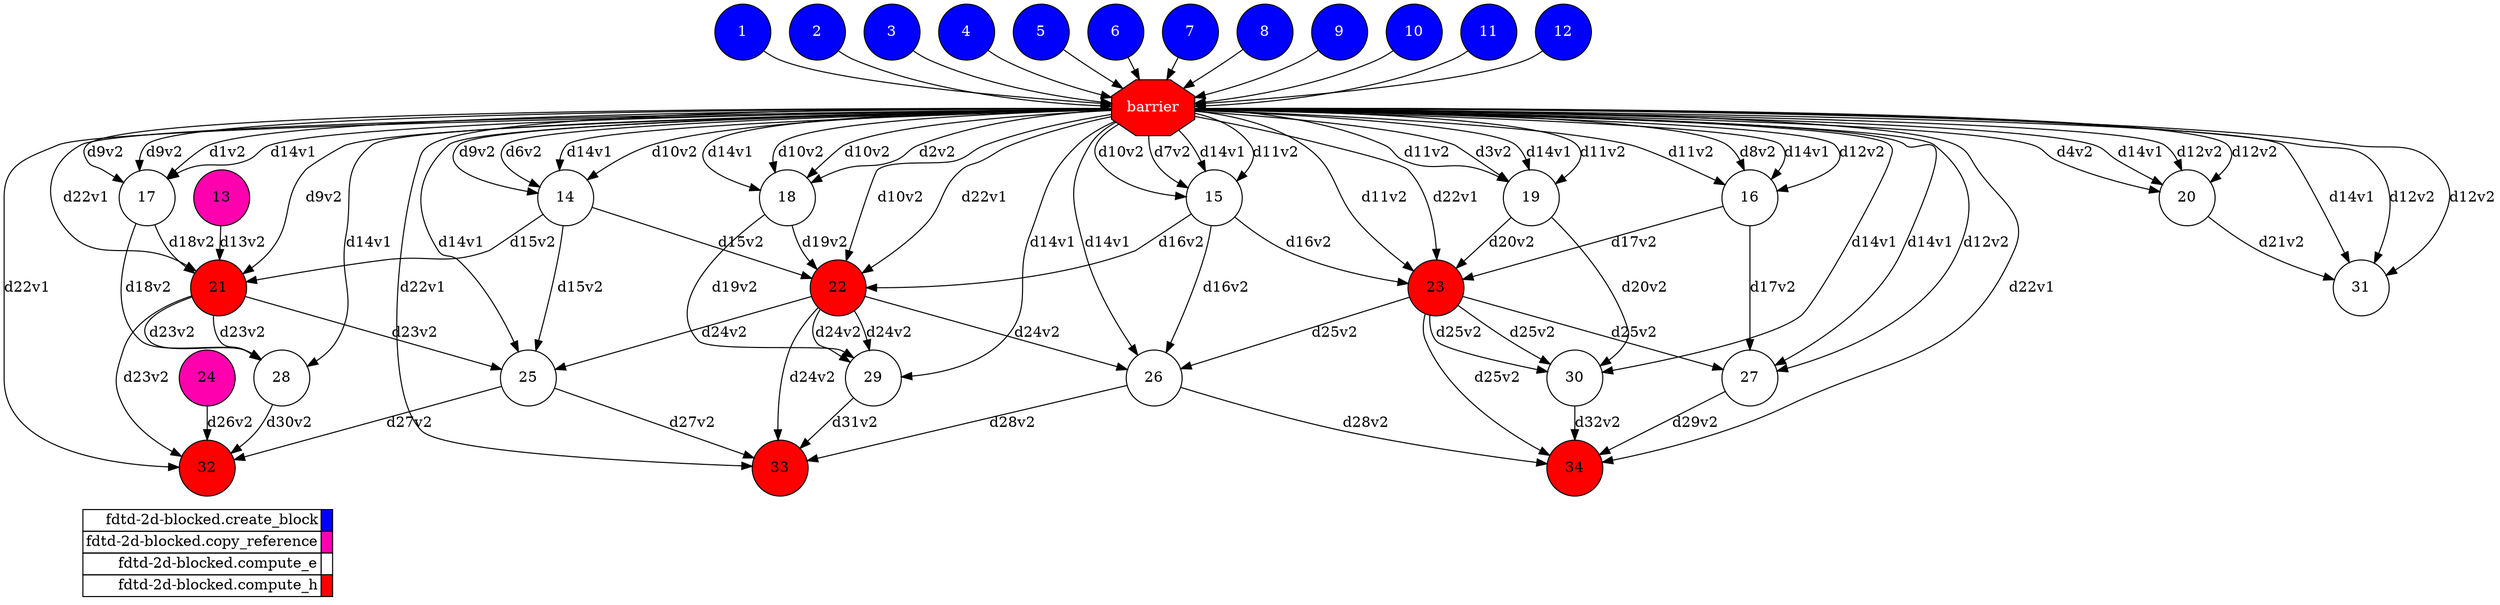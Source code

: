 digraph {
  rankdir=TB;
  labeljust="l";
  subgraph dependence_graph {
    ranksep=0.20;
    node[height=0.75];

1[shape=circle, style=filled fillcolor="#0000ff" fontcolor="#ffffff"];
2[shape=circle, style=filled fillcolor="#0000ff" fontcolor="#ffffff"];
3[shape=circle, style=filled fillcolor="#0000ff" fontcolor="#ffffff"];
4[shape=circle, style=filled fillcolor="#0000ff" fontcolor="#ffffff"];
5[shape=circle, style=filled fillcolor="#0000ff" fontcolor="#ffffff"];
6[shape=circle, style=filled fillcolor="#0000ff" fontcolor="#ffffff"];
7[shape=circle, style=filled fillcolor="#0000ff" fontcolor="#ffffff"];
8[shape=circle, style=filled fillcolor="#0000ff" fontcolor="#ffffff"];
9[shape=circle, style=filled fillcolor="#0000ff" fontcolor="#ffffff"];
10[shape=circle, style=filled fillcolor="#0000ff" fontcolor="#ffffff"];
11[shape=circle, style=filled fillcolor="#0000ff" fontcolor="#ffffff"];
12[shape=circle, style=filled fillcolor="#0000ff" fontcolor="#ffffff"];
Synchro1[label="barrier", shape=octagon, style=filled fillcolor="#ff0000" fontcolor="#FFFFFF"];
1 -> Synchro1;
12 -> Synchro1;
4 -> Synchro1;
6 -> Synchro1;
3 -> Synchro1;
5 -> Synchro1;
2 -> Synchro1;
8 -> Synchro1;
9 -> Synchro1;
7 -> Synchro1;
10 -> Synchro1;
11 -> Synchro1;
13[shape=circle, style=filled fillcolor="#ff00ae" fontcolor="#000000"];
14[shape=circle, style=filled fillcolor="#ffffff" fontcolor="#000000"];
Synchro1 -> 14[ label="d6v2" ];
Synchro1 -> 14[ label="d14v1" ];
Synchro1 -> 14[ label="d10v2" ];
Synchro1 -> 14[ label="d9v2" ];
15[shape=circle, style=filled fillcolor="#ffffff" fontcolor="#000000"];
Synchro1 -> 15[ label="d7v2" ];
Synchro1 -> 15[ label="d14v1" ];
Synchro1 -> 15[ label="d11v2" ];
Synchro1 -> 15[ label="d10v2" ];
16[shape=circle, style=filled fillcolor="#ffffff" fontcolor="#000000"];
Synchro1 -> 16[ label="d8v2" ];
Synchro1 -> 16[ label="d14v1" ];
Synchro1 -> 16[ label="d12v2" ];
Synchro1 -> 16[ label="d11v2" ];
17[shape=circle, style=filled fillcolor="#ffffff" fontcolor="#000000"];
Synchro1 -> 17[ label="d1v2" ];
Synchro1 -> 17[ label="d14v1" ];
Synchro1 -> 17[ label="d9v2" ];
Synchro1 -> 17[ label="d9v2" ];
18[shape=circle, style=filled fillcolor="#ffffff" fontcolor="#000000"];
Synchro1 -> 18[ label="d2v2" ];
Synchro1 -> 18[ label="d14v1" ];
Synchro1 -> 18[ label="d10v2" ];
Synchro1 -> 18[ label="d10v2" ];
19[shape=circle, style=filled fillcolor="#ffffff" fontcolor="#000000"];
Synchro1 -> 19[ label="d3v2" ];
Synchro1 -> 19[ label="d14v1" ];
Synchro1 -> 19[ label="d11v2" ];
Synchro1 -> 19[ label="d11v2" ];
20[shape=circle, style=filled fillcolor="#ffffff" fontcolor="#000000"];
Synchro1 -> 20[ label="d4v2" ];
Synchro1 -> 20[ label="d14v1" ];
Synchro1 -> 20[ label="d12v2" ];
Synchro1 -> 20[ label="d12v2" ];
21[shape=circle, style=filled fillcolor="#ff0000" fontcolor="#000000"];
Synchro1 -> 21[ label="d9v2" ];
Synchro1 -> 21[ label="d22v1" ];
17 -> 21[ label="d18v2" ];
14 -> 21[ label="d15v2" ];
13 -> 21[ label="d13v2" ];
22[shape=circle, style=filled fillcolor="#ff0000" fontcolor="#000000"];
Synchro1 -> 22[ label="d10v2" ];
Synchro1 -> 22[ label="d22v1" ];
18 -> 22[ label="d19v2" ];
15 -> 22[ label="d16v2" ];
14 -> 22[ label="d15v2" ];
23[shape=circle, style=filled fillcolor="#ff0000" fontcolor="#000000"];
Synchro1 -> 23[ label="d11v2" ];
Synchro1 -> 23[ label="d22v1" ];
19 -> 23[ label="d20v2" ];
16 -> 23[ label="d17v2" ];
15 -> 23[ label="d16v2" ];
24[shape=circle, style=filled fillcolor="#ff00ae" fontcolor="#000000"];
25[shape=circle, style=filled fillcolor="#ffffff" fontcolor="#000000"];
14 -> 25[ label="d15v2" ];
Synchro1 -> 25[ label="d14v1" ];
22 -> 25[ label="d24v2" ];
21 -> 25[ label="d23v2" ];
26[shape=circle, style=filled fillcolor="#ffffff" fontcolor="#000000"];
15 -> 26[ label="d16v2" ];
Synchro1 -> 26[ label="d14v1" ];
23 -> 26[ label="d25v2" ];
22 -> 26[ label="d24v2" ];
27[shape=circle, style=filled fillcolor="#ffffff" fontcolor="#000000"];
16 -> 27[ label="d17v2" ];
Synchro1 -> 27[ label="d14v1" ];
Synchro1 -> 27[ label="d12v2" ];
23 -> 27[ label="d25v2" ];
28[shape=circle, style=filled fillcolor="#ffffff" fontcolor="#000000"];
17 -> 28[ label="d18v2" ];
Synchro1 -> 28[ label="d14v1" ];
21 -> 28[ label="d23v2" ];
21 -> 28[ label="d23v2" ];
29[shape=circle, style=filled fillcolor="#ffffff" fontcolor="#000000"];
18 -> 29[ label="d19v2" ];
Synchro1 -> 29[ label="d14v1" ];
22 -> 29[ label="d24v2" ];
22 -> 29[ label="d24v2" ];
30[shape=circle, style=filled fillcolor="#ffffff" fontcolor="#000000"];
19 -> 30[ label="d20v2" ];
Synchro1 -> 30[ label="d14v1" ];
23 -> 30[ label="d25v2" ];
23 -> 30[ label="d25v2" ];
31[shape=circle, style=filled fillcolor="#ffffff" fontcolor="#000000"];
20 -> 31[ label="d21v2" ];
Synchro1 -> 31[ label="d14v1" ];
Synchro1 -> 31[ label="d12v2" ];
Synchro1 -> 31[ label="d12v2" ];
32[shape=circle, style=filled fillcolor="#ff0000" fontcolor="#000000"];
21 -> 32[ label="d23v2" ];
Synchro1 -> 32[ label="d22v1" ];
28 -> 32[ label="d30v2" ];
25 -> 32[ label="d27v2" ];
24 -> 32[ label="d26v2" ];
33[shape=circle, style=filled fillcolor="#ff0000" fontcolor="#000000"];
22 -> 33[ label="d24v2" ];
Synchro1 -> 33[ label="d22v1" ];
29 -> 33[ label="d31v2" ];
26 -> 33[ label="d28v2" ];
25 -> 33[ label="d27v2" ];
34[shape=circle, style=filled fillcolor="#ff0000" fontcolor="#000000"];
23 -> 34[ label="d25v2" ];
Synchro1 -> 34[ label="d22v1" ];
30 -> 34[ label="d32v2" ];
27 -> 34[ label="d29v2" ];
26 -> 34[ label="d28v2" ];  }
  subgraph legend {
    rank=sink;
    node [shape=plaintext, height=0.75];
    ranksep=0.20;
    label = "Legend";
    key [label=<
      <table border="0" cellpadding="2" cellspacing="0" cellborder="1">
<tr>
<td align="right">fdtd-2d-blocked.create_block</td>
<td bgcolor="#0000ff">&nbsp;</td>
</tr>
<tr>
<td align="right">fdtd-2d-blocked.copy_reference</td>
<td bgcolor="#ff00ae">&nbsp;</td>
</tr>
<tr>
<td align="right">fdtd-2d-blocked.compute_e</td>
<td bgcolor="#ffffff">&nbsp;</td>
</tr>
<tr>
<td align="right">fdtd-2d-blocked.compute_h</td>
<td bgcolor="#ff0000">&nbsp;</td>
</tr>
      </table>
    >]
  }
}
